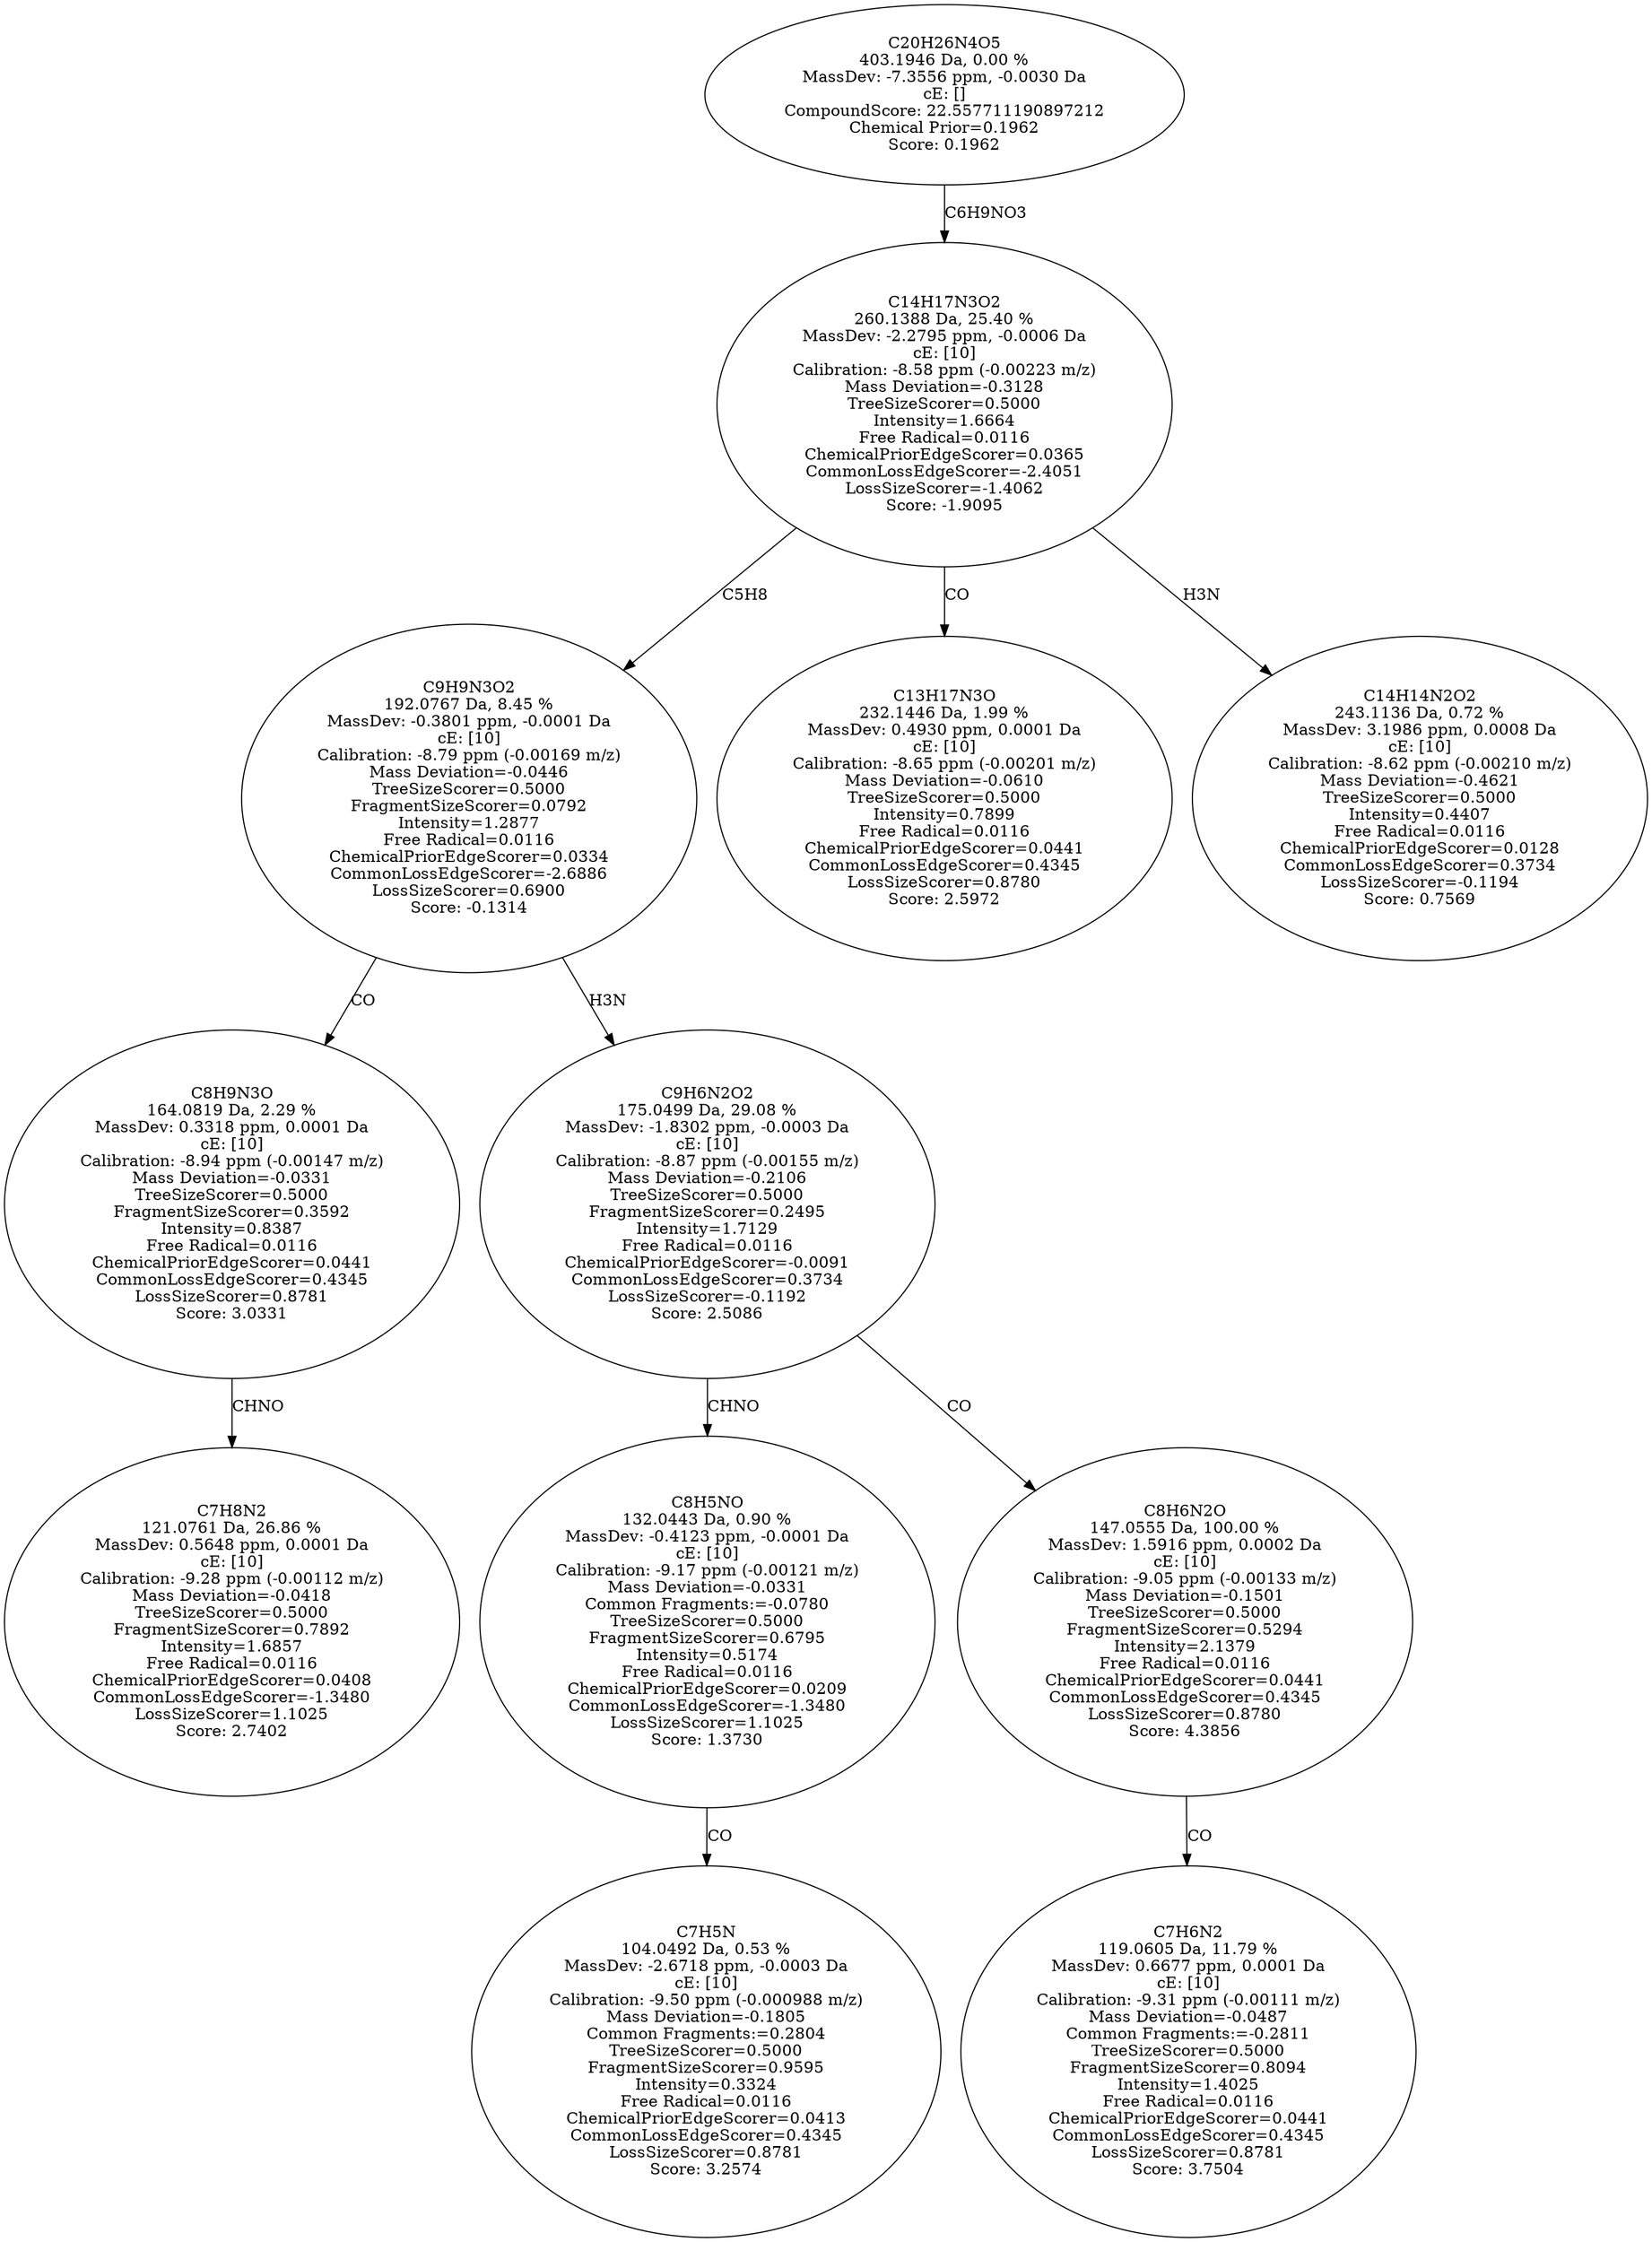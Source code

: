strict digraph {
v1 [label="C7H8N2\n121.0761 Da, 26.86 %\nMassDev: 0.5648 ppm, 0.0001 Da\ncE: [10]\nCalibration: -9.28 ppm (-0.00112 m/z)\nMass Deviation=-0.0418\nTreeSizeScorer=0.5000\nFragmentSizeScorer=0.7892\nIntensity=1.6857\nFree Radical=0.0116\nChemicalPriorEdgeScorer=0.0408\nCommonLossEdgeScorer=-1.3480\nLossSizeScorer=1.1025\nScore: 2.7402"];
v2 [label="C8H9N3O\n164.0819 Da, 2.29 %\nMassDev: 0.3318 ppm, 0.0001 Da\ncE: [10]\nCalibration: -8.94 ppm (-0.00147 m/z)\nMass Deviation=-0.0331\nTreeSizeScorer=0.5000\nFragmentSizeScorer=0.3592\nIntensity=0.8387\nFree Radical=0.0116\nChemicalPriorEdgeScorer=0.0441\nCommonLossEdgeScorer=0.4345\nLossSizeScorer=0.8781\nScore: 3.0331"];
v3 [label="C7H5N\n104.0492 Da, 0.53 %\nMassDev: -2.6718 ppm, -0.0003 Da\ncE: [10]\nCalibration: -9.50 ppm (-0.000988 m/z)\nMass Deviation=-0.1805\nCommon Fragments:=0.2804\nTreeSizeScorer=0.5000\nFragmentSizeScorer=0.9595\nIntensity=0.3324\nFree Radical=0.0116\nChemicalPriorEdgeScorer=0.0413\nCommonLossEdgeScorer=0.4345\nLossSizeScorer=0.8781\nScore: 3.2574"];
v4 [label="C8H5NO\n132.0443 Da, 0.90 %\nMassDev: -0.4123 ppm, -0.0001 Da\ncE: [10]\nCalibration: -9.17 ppm (-0.00121 m/z)\nMass Deviation=-0.0331\nCommon Fragments:=-0.0780\nTreeSizeScorer=0.5000\nFragmentSizeScorer=0.6795\nIntensity=0.5174\nFree Radical=0.0116\nChemicalPriorEdgeScorer=0.0209\nCommonLossEdgeScorer=-1.3480\nLossSizeScorer=1.1025\nScore: 1.3730"];
v5 [label="C7H6N2\n119.0605 Da, 11.79 %\nMassDev: 0.6677 ppm, 0.0001 Da\ncE: [10]\nCalibration: -9.31 ppm (-0.00111 m/z)\nMass Deviation=-0.0487\nCommon Fragments:=-0.2811\nTreeSizeScorer=0.5000\nFragmentSizeScorer=0.8094\nIntensity=1.4025\nFree Radical=0.0116\nChemicalPriorEdgeScorer=0.0441\nCommonLossEdgeScorer=0.4345\nLossSizeScorer=0.8781\nScore: 3.7504"];
v6 [label="C8H6N2O\n147.0555 Da, 100.00 %\nMassDev: 1.5916 ppm, 0.0002 Da\ncE: [10]\nCalibration: -9.05 ppm (-0.00133 m/z)\nMass Deviation=-0.1501\nTreeSizeScorer=0.5000\nFragmentSizeScorer=0.5294\nIntensity=2.1379\nFree Radical=0.0116\nChemicalPriorEdgeScorer=0.0441\nCommonLossEdgeScorer=0.4345\nLossSizeScorer=0.8780\nScore: 4.3856"];
v7 [label="C9H6N2O2\n175.0499 Da, 29.08 %\nMassDev: -1.8302 ppm, -0.0003 Da\ncE: [10]\nCalibration: -8.87 ppm (-0.00155 m/z)\nMass Deviation=-0.2106\nTreeSizeScorer=0.5000\nFragmentSizeScorer=0.2495\nIntensity=1.7129\nFree Radical=0.0116\nChemicalPriorEdgeScorer=-0.0091\nCommonLossEdgeScorer=0.3734\nLossSizeScorer=-0.1192\nScore: 2.5086"];
v8 [label="C9H9N3O2\n192.0767 Da, 8.45 %\nMassDev: -0.3801 ppm, -0.0001 Da\ncE: [10]\nCalibration: -8.79 ppm (-0.00169 m/z)\nMass Deviation=-0.0446\nTreeSizeScorer=0.5000\nFragmentSizeScorer=0.0792\nIntensity=1.2877\nFree Radical=0.0116\nChemicalPriorEdgeScorer=0.0334\nCommonLossEdgeScorer=-2.6886\nLossSizeScorer=0.6900\nScore: -0.1314"];
v9 [label="C13H17N3O\n232.1446 Da, 1.99 %\nMassDev: 0.4930 ppm, 0.0001 Da\ncE: [10]\nCalibration: -8.65 ppm (-0.00201 m/z)\nMass Deviation=-0.0610\nTreeSizeScorer=0.5000\nIntensity=0.7899\nFree Radical=0.0116\nChemicalPriorEdgeScorer=0.0441\nCommonLossEdgeScorer=0.4345\nLossSizeScorer=0.8780\nScore: 2.5972"];
v10 [label="C14H14N2O2\n243.1136 Da, 0.72 %\nMassDev: 3.1986 ppm, 0.0008 Da\ncE: [10]\nCalibration: -8.62 ppm (-0.00210 m/z)\nMass Deviation=-0.4621\nTreeSizeScorer=0.5000\nIntensity=0.4407\nFree Radical=0.0116\nChemicalPriorEdgeScorer=0.0128\nCommonLossEdgeScorer=0.3734\nLossSizeScorer=-0.1194\nScore: 0.7569"];
v11 [label="C14H17N3O2\n260.1388 Da, 25.40 %\nMassDev: -2.2795 ppm, -0.0006 Da\ncE: [10]\nCalibration: -8.58 ppm (-0.00223 m/z)\nMass Deviation=-0.3128\nTreeSizeScorer=0.5000\nIntensity=1.6664\nFree Radical=0.0116\nChemicalPriorEdgeScorer=0.0365\nCommonLossEdgeScorer=-2.4051\nLossSizeScorer=-1.4062\nScore: -1.9095"];
v12 [label="C20H26N4O5\n403.1946 Da, 0.00 %\nMassDev: -7.3556 ppm, -0.0030 Da\ncE: []\nCompoundScore: 22.557711190897212\nChemical Prior=0.1962\nScore: 0.1962"];
v2 -> v1 [label="CHNO"];
v8 -> v2 [label="CO"];
v4 -> v3 [label="CO"];
v7 -> v4 [label="CHNO"];
v6 -> v5 [label="CO"];
v7 -> v6 [label="CO"];
v8 -> v7 [label="H3N"];
v11 -> v8 [label="C5H8"];
v11 -> v9 [label="CO"];
v11 -> v10 [label="H3N"];
v12 -> v11 [label="C6H9NO3"];
}